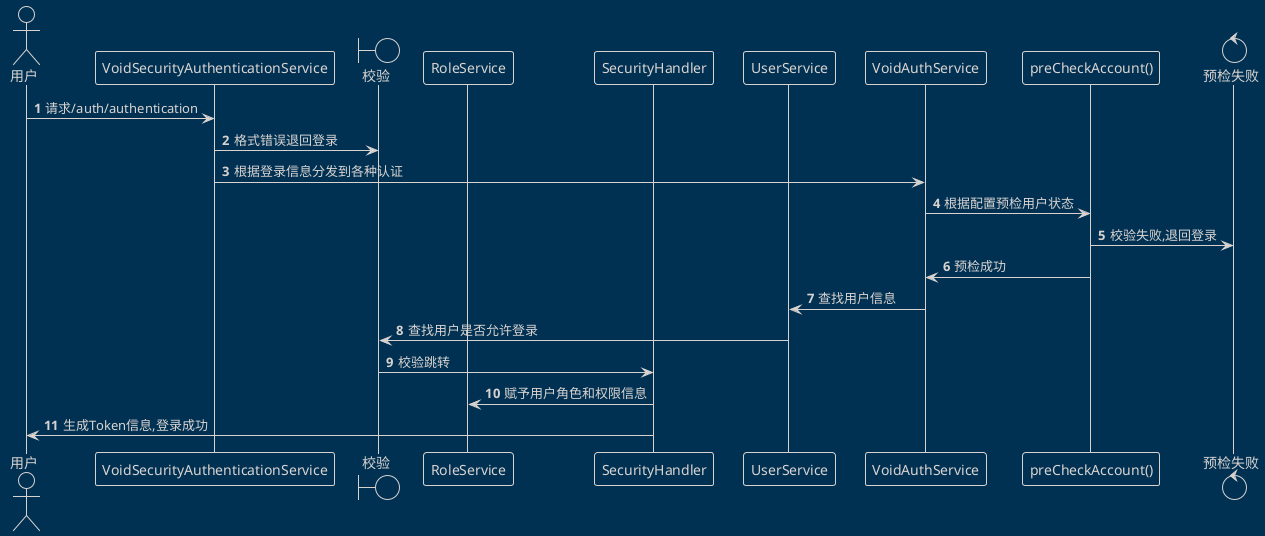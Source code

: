 @startuml
!theme blueprint
autonumber

actor 用户 as user
participant VoidSecurityAuthenticationService as securityService
user ->  securityService : 请求/auth/authentication
boundary 校验 as check
securityService -> check : 格式错误退回登录
participant RoleService
participant SecurityHandler
participant UserService
securityService -> VoidAuthService : 根据登录信息分发到各种认证
VoidAuthService -> "preCheckAccount()" : 根据配置预检用户状态
control 预检失败 as c
"preCheckAccount()" -> c:校验失败,退回登录
"preCheckAccount()" -> VoidAuthService : 预检成功
VoidAuthService -> UserService : 查找用户信息
UserService -> check : 查找用户是否允许登录
check -> SecurityHandler : 校验跳转
SecurityHandler -> RoleService : 赋予用户角色和权限信息
SecurityHandler -> user : 生成Token信息,登录成功
@enduml